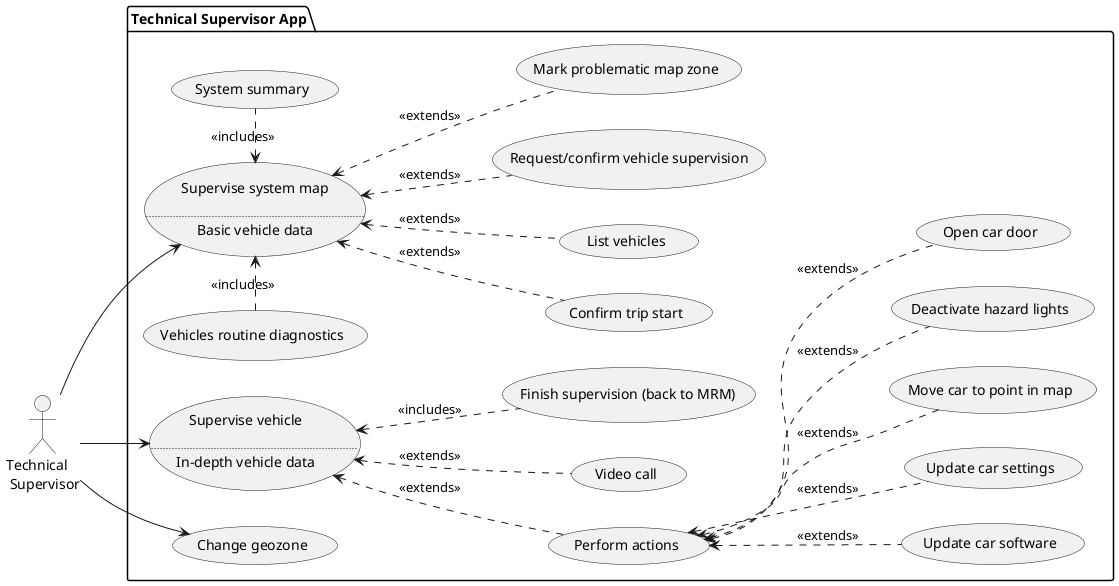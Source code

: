 @startuml ts_use_cases
left to right direction

actor :Technical \n Supervisor: as TS1

package "Technical Supervisor App" {
    usecase UC1 as "Supervise system map
        
        ....
        Basic vehicle data
    "
    usecase UC2 as "Supervise vehicle
        
        ....
        In-depth vehicle data
    "
    usecase UC3 as "Change geozone"

    ' Supervise system
    usecase "Confirm trip start" as UC100
    usecase "System summary" as UC101
    usecase "List vehicles" as UC102
    usecase "Request/confirm vehicle supervision" as UC103
    usecase "Vehicles routine diagnostics" as UC104
    usecase "Mark problematic map zone" as  UC105

    ' Supervise vehicle
    usecase "Perform actions" as UC201
    usecase "Video call" as UC202
    usecase "Finish supervision (back to MRM)" as UC203


    ' Vehicle actions
    usecase "Update car software" as UC301
    usecase "Update car settings" as UC302
    usecase "Move car to point in map" as UC303
    usecase "Deactivate hazard lights" as UC304
    usecase "Open car door" as UC305
}

' User connections
TS1 --> UC2
TS1 --> UC1
TS1 --> UC3

' Supervise system
UC100 -u-> UC1 #line.dashed : <<extends>>
UC101 -l-> UC1 #line.dashed : <<includes>>
UC102 -u-> UC1 #line.dashed : <<extends>>
UC103 -u-> UC1 #line.dashed : <<extends>>
UC104 -r-> UC1 #line.dashed : <<includes>>
UC105 -u-> UC1 #line.dashed : <<extends>>

' Supervise vehicle
UC201 -u-> UC2 #line.dashed : <<extends>>
UC202 -u-> UC2 #line.dashed : <<extends>>
UC203 -u-> UC2 #line.dashed : <<includes>>
' Actions
UC301 -u-> UC201 #line.dashed : <<extends>>
UC302 -u-> UC201 #line.dashed : <<extends>>
UC303 -u-> UC201 #line.dashed : <<extends>>
UC304 -u-> UC201 #line.dashed : <<extends>>
UC305 -u-> UC201 #line.dashed : <<extends>>


@enduml
